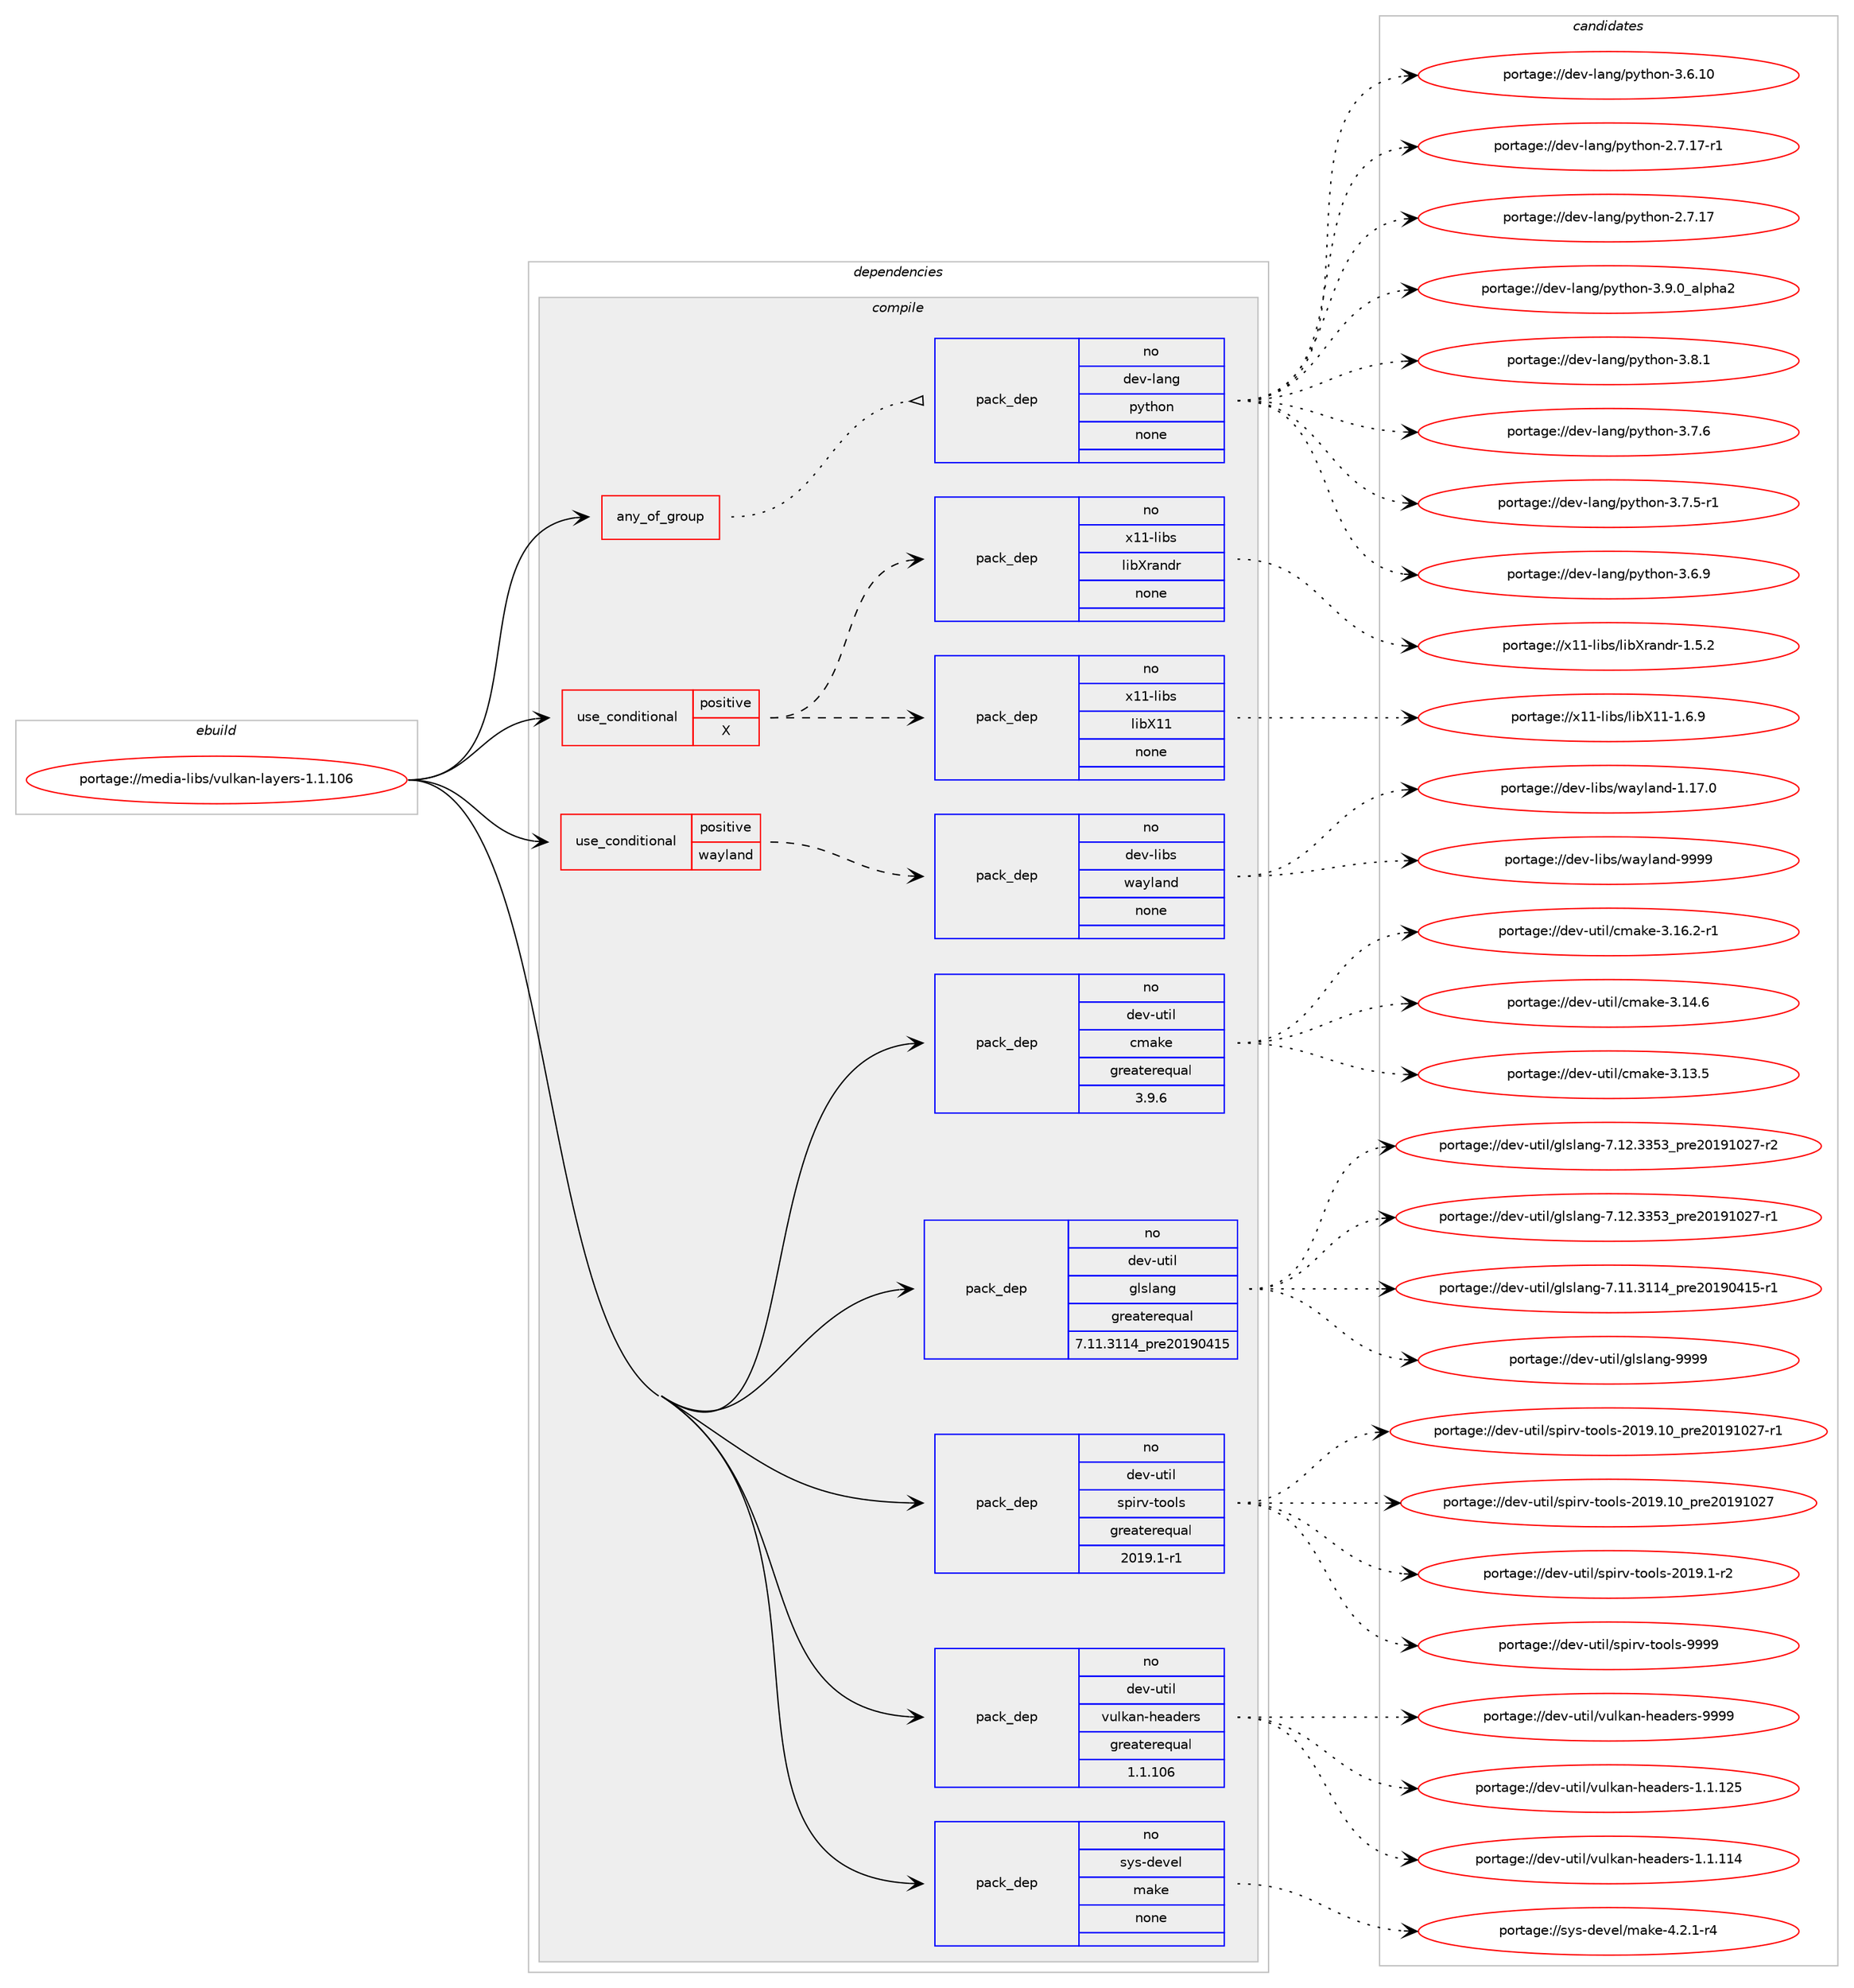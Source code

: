 digraph prolog {

# *************
# Graph options
# *************

newrank=true;
concentrate=true;
compound=true;
graph [rankdir=LR,fontname=Helvetica,fontsize=10,ranksep=1.5];#, ranksep=2.5, nodesep=0.2];
edge  [arrowhead=vee];
node  [fontname=Helvetica,fontsize=10];

# **********
# The ebuild
# **********

subgraph cluster_leftcol {
color=gray;
label=<<i>ebuild</i>>;
id [label="portage://media-libs/vulkan-layers-1.1.106", color=red, width=4, href="../media-libs/vulkan-layers-1.1.106.svg"];
}

# ****************
# The dependencies
# ****************

subgraph cluster_midcol {
color=gray;
label=<<i>dependencies</i>>;
subgraph cluster_compile {
fillcolor="#eeeeee";
style=filled;
label=<<i>compile</i>>;
subgraph any2909 {
dependency203899 [label=<<TABLE BORDER="0" CELLBORDER="1" CELLSPACING="0" CELLPADDING="4"><TR><TD CELLPADDING="10">any_of_group</TD></TR></TABLE>>, shape=none, color=red];subgraph pack154964 {
dependency203900 [label=<<TABLE BORDER="0" CELLBORDER="1" CELLSPACING="0" CELLPADDING="4" WIDTH="220"><TR><TD ROWSPAN="6" CELLPADDING="30">pack_dep</TD></TR><TR><TD WIDTH="110">no</TD></TR><TR><TD>dev-lang</TD></TR><TR><TD>python</TD></TR><TR><TD>none</TD></TR><TR><TD></TD></TR></TABLE>>, shape=none, color=blue];
}
dependency203899:e -> dependency203900:w [weight=20,style="dotted",arrowhead="oinv"];
}
id:e -> dependency203899:w [weight=20,style="solid",arrowhead="vee"];
subgraph cond45870 {
dependency203901 [label=<<TABLE BORDER="0" CELLBORDER="1" CELLSPACING="0" CELLPADDING="4"><TR><TD ROWSPAN="3" CELLPADDING="10">use_conditional</TD></TR><TR><TD>positive</TD></TR><TR><TD>X</TD></TR></TABLE>>, shape=none, color=red];
subgraph pack154965 {
dependency203902 [label=<<TABLE BORDER="0" CELLBORDER="1" CELLSPACING="0" CELLPADDING="4" WIDTH="220"><TR><TD ROWSPAN="6" CELLPADDING="30">pack_dep</TD></TR><TR><TD WIDTH="110">no</TD></TR><TR><TD>x11-libs</TD></TR><TR><TD>libX11</TD></TR><TR><TD>none</TD></TR><TR><TD></TD></TR></TABLE>>, shape=none, color=blue];
}
dependency203901:e -> dependency203902:w [weight=20,style="dashed",arrowhead="vee"];
subgraph pack154966 {
dependency203903 [label=<<TABLE BORDER="0" CELLBORDER="1" CELLSPACING="0" CELLPADDING="4" WIDTH="220"><TR><TD ROWSPAN="6" CELLPADDING="30">pack_dep</TD></TR><TR><TD WIDTH="110">no</TD></TR><TR><TD>x11-libs</TD></TR><TR><TD>libXrandr</TD></TR><TR><TD>none</TD></TR><TR><TD></TD></TR></TABLE>>, shape=none, color=blue];
}
dependency203901:e -> dependency203903:w [weight=20,style="dashed",arrowhead="vee"];
}
id:e -> dependency203901:w [weight=20,style="solid",arrowhead="vee"];
subgraph cond45871 {
dependency203904 [label=<<TABLE BORDER="0" CELLBORDER="1" CELLSPACING="0" CELLPADDING="4"><TR><TD ROWSPAN="3" CELLPADDING="10">use_conditional</TD></TR><TR><TD>positive</TD></TR><TR><TD>wayland</TD></TR></TABLE>>, shape=none, color=red];
subgraph pack154967 {
dependency203905 [label=<<TABLE BORDER="0" CELLBORDER="1" CELLSPACING="0" CELLPADDING="4" WIDTH="220"><TR><TD ROWSPAN="6" CELLPADDING="30">pack_dep</TD></TR><TR><TD WIDTH="110">no</TD></TR><TR><TD>dev-libs</TD></TR><TR><TD>wayland</TD></TR><TR><TD>none</TD></TR><TR><TD></TD></TR></TABLE>>, shape=none, color=blue];
}
dependency203904:e -> dependency203905:w [weight=20,style="dashed",arrowhead="vee"];
}
id:e -> dependency203904:w [weight=20,style="solid",arrowhead="vee"];
subgraph pack154968 {
dependency203906 [label=<<TABLE BORDER="0" CELLBORDER="1" CELLSPACING="0" CELLPADDING="4" WIDTH="220"><TR><TD ROWSPAN="6" CELLPADDING="30">pack_dep</TD></TR><TR><TD WIDTH="110">no</TD></TR><TR><TD>dev-util</TD></TR><TR><TD>cmake</TD></TR><TR><TD>greaterequal</TD></TR><TR><TD>3.9.6</TD></TR></TABLE>>, shape=none, color=blue];
}
id:e -> dependency203906:w [weight=20,style="solid",arrowhead="vee"];
subgraph pack154969 {
dependency203907 [label=<<TABLE BORDER="0" CELLBORDER="1" CELLSPACING="0" CELLPADDING="4" WIDTH="220"><TR><TD ROWSPAN="6" CELLPADDING="30">pack_dep</TD></TR><TR><TD WIDTH="110">no</TD></TR><TR><TD>dev-util</TD></TR><TR><TD>glslang</TD></TR><TR><TD>greaterequal</TD></TR><TR><TD>7.11.3114_pre20190415</TD></TR></TABLE>>, shape=none, color=blue];
}
id:e -> dependency203907:w [weight=20,style="solid",arrowhead="vee"];
subgraph pack154970 {
dependency203908 [label=<<TABLE BORDER="0" CELLBORDER="1" CELLSPACING="0" CELLPADDING="4" WIDTH="220"><TR><TD ROWSPAN="6" CELLPADDING="30">pack_dep</TD></TR><TR><TD WIDTH="110">no</TD></TR><TR><TD>dev-util</TD></TR><TR><TD>spirv-tools</TD></TR><TR><TD>greaterequal</TD></TR><TR><TD>2019.1-r1</TD></TR></TABLE>>, shape=none, color=blue];
}
id:e -> dependency203908:w [weight=20,style="solid",arrowhead="vee"];
subgraph pack154971 {
dependency203909 [label=<<TABLE BORDER="0" CELLBORDER="1" CELLSPACING="0" CELLPADDING="4" WIDTH="220"><TR><TD ROWSPAN="6" CELLPADDING="30">pack_dep</TD></TR><TR><TD WIDTH="110">no</TD></TR><TR><TD>dev-util</TD></TR><TR><TD>vulkan-headers</TD></TR><TR><TD>greaterequal</TD></TR><TR><TD>1.1.106</TD></TR></TABLE>>, shape=none, color=blue];
}
id:e -> dependency203909:w [weight=20,style="solid",arrowhead="vee"];
subgraph pack154972 {
dependency203910 [label=<<TABLE BORDER="0" CELLBORDER="1" CELLSPACING="0" CELLPADDING="4" WIDTH="220"><TR><TD ROWSPAN="6" CELLPADDING="30">pack_dep</TD></TR><TR><TD WIDTH="110">no</TD></TR><TR><TD>sys-devel</TD></TR><TR><TD>make</TD></TR><TR><TD>none</TD></TR><TR><TD></TD></TR></TABLE>>, shape=none, color=blue];
}
id:e -> dependency203910:w [weight=20,style="solid",arrowhead="vee"];
}
subgraph cluster_compileandrun {
fillcolor="#eeeeee";
style=filled;
label=<<i>compile and run</i>>;
}
subgraph cluster_run {
fillcolor="#eeeeee";
style=filled;
label=<<i>run</i>>;
}
}

# **************
# The candidates
# **************

subgraph cluster_choices {
rank=same;
color=gray;
label=<<i>candidates</i>>;

subgraph choice154964 {
color=black;
nodesep=1;
choice10010111845108971101034711212111610411111045514657464895971081121049750 [label="portage://dev-lang/python-3.9.0_alpha2", color=red, width=4,href="../dev-lang/python-3.9.0_alpha2.svg"];
choice100101118451089711010347112121116104111110455146564649 [label="portage://dev-lang/python-3.8.1", color=red, width=4,href="../dev-lang/python-3.8.1.svg"];
choice100101118451089711010347112121116104111110455146554654 [label="portage://dev-lang/python-3.7.6", color=red, width=4,href="../dev-lang/python-3.7.6.svg"];
choice1001011184510897110103471121211161041111104551465546534511449 [label="portage://dev-lang/python-3.7.5-r1", color=red, width=4,href="../dev-lang/python-3.7.5-r1.svg"];
choice100101118451089711010347112121116104111110455146544657 [label="portage://dev-lang/python-3.6.9", color=red, width=4,href="../dev-lang/python-3.6.9.svg"];
choice10010111845108971101034711212111610411111045514654464948 [label="portage://dev-lang/python-3.6.10", color=red, width=4,href="../dev-lang/python-3.6.10.svg"];
choice100101118451089711010347112121116104111110455046554649554511449 [label="portage://dev-lang/python-2.7.17-r1", color=red, width=4,href="../dev-lang/python-2.7.17-r1.svg"];
choice10010111845108971101034711212111610411111045504655464955 [label="portage://dev-lang/python-2.7.17", color=red, width=4,href="../dev-lang/python-2.7.17.svg"];
dependency203900:e -> choice10010111845108971101034711212111610411111045514657464895971081121049750:w [style=dotted,weight="100"];
dependency203900:e -> choice100101118451089711010347112121116104111110455146564649:w [style=dotted,weight="100"];
dependency203900:e -> choice100101118451089711010347112121116104111110455146554654:w [style=dotted,weight="100"];
dependency203900:e -> choice1001011184510897110103471121211161041111104551465546534511449:w [style=dotted,weight="100"];
dependency203900:e -> choice100101118451089711010347112121116104111110455146544657:w [style=dotted,weight="100"];
dependency203900:e -> choice10010111845108971101034711212111610411111045514654464948:w [style=dotted,weight="100"];
dependency203900:e -> choice100101118451089711010347112121116104111110455046554649554511449:w [style=dotted,weight="100"];
dependency203900:e -> choice10010111845108971101034711212111610411111045504655464955:w [style=dotted,weight="100"];
}
subgraph choice154965 {
color=black;
nodesep=1;
choice120494945108105981154710810598884949454946544657 [label="portage://x11-libs/libX11-1.6.9", color=red, width=4,href="../x11-libs/libX11-1.6.9.svg"];
dependency203902:e -> choice120494945108105981154710810598884949454946544657:w [style=dotted,weight="100"];
}
subgraph choice154966 {
color=black;
nodesep=1;
choice1204949451081059811547108105988811497110100114454946534650 [label="portage://x11-libs/libXrandr-1.5.2", color=red, width=4,href="../x11-libs/libXrandr-1.5.2.svg"];
dependency203903:e -> choice1204949451081059811547108105988811497110100114454946534650:w [style=dotted,weight="100"];
}
subgraph choice154967 {
color=black;
nodesep=1;
choice10010111845108105981154711997121108971101004557575757 [label="portage://dev-libs/wayland-9999", color=red, width=4,href="../dev-libs/wayland-9999.svg"];
choice100101118451081059811547119971211089711010045494649554648 [label="portage://dev-libs/wayland-1.17.0", color=red, width=4,href="../dev-libs/wayland-1.17.0.svg"];
dependency203905:e -> choice10010111845108105981154711997121108971101004557575757:w [style=dotted,weight="100"];
dependency203905:e -> choice100101118451081059811547119971211089711010045494649554648:w [style=dotted,weight="100"];
}
subgraph choice154968 {
color=black;
nodesep=1;
choice10010111845117116105108479910997107101455146495446504511449 [label="portage://dev-util/cmake-3.16.2-r1", color=red, width=4,href="../dev-util/cmake-3.16.2-r1.svg"];
choice1001011184511711610510847991099710710145514649524654 [label="portage://dev-util/cmake-3.14.6", color=red, width=4,href="../dev-util/cmake-3.14.6.svg"];
choice1001011184511711610510847991099710710145514649514653 [label="portage://dev-util/cmake-3.13.5", color=red, width=4,href="../dev-util/cmake-3.13.5.svg"];
dependency203906:e -> choice10010111845117116105108479910997107101455146495446504511449:w [style=dotted,weight="100"];
dependency203906:e -> choice1001011184511711610510847991099710710145514649524654:w [style=dotted,weight="100"];
dependency203906:e -> choice1001011184511711610510847991099710710145514649514653:w [style=dotted,weight="100"];
}
subgraph choice154969 {
color=black;
nodesep=1;
choice1001011184511711610510847103108115108971101034557575757 [label="portage://dev-util/glslang-9999", color=red, width=4,href="../dev-util/glslang-9999.svg"];
choice100101118451171161051084710310811510897110103455546495046515153519511211410150484957494850554511450 [label="portage://dev-util/glslang-7.12.3353_pre20191027-r2", color=red, width=4,href="../dev-util/glslang-7.12.3353_pre20191027-r2.svg"];
choice100101118451171161051084710310811510897110103455546495046515153519511211410150484957494850554511449 [label="portage://dev-util/glslang-7.12.3353_pre20191027-r1", color=red, width=4,href="../dev-util/glslang-7.12.3353_pre20191027-r1.svg"];
choice100101118451171161051084710310811510897110103455546494946514949529511211410150484957485249534511449 [label="portage://dev-util/glslang-7.11.3114_pre20190415-r1", color=red, width=4,href="../dev-util/glslang-7.11.3114_pre20190415-r1.svg"];
dependency203907:e -> choice1001011184511711610510847103108115108971101034557575757:w [style=dotted,weight="100"];
dependency203907:e -> choice100101118451171161051084710310811510897110103455546495046515153519511211410150484957494850554511450:w [style=dotted,weight="100"];
dependency203907:e -> choice100101118451171161051084710310811510897110103455546495046515153519511211410150484957494850554511449:w [style=dotted,weight="100"];
dependency203907:e -> choice100101118451171161051084710310811510897110103455546494946514949529511211410150484957485249534511449:w [style=dotted,weight="100"];
}
subgraph choice154970 {
color=black;
nodesep=1;
choice1001011184511711610510847115112105114118451161111111081154557575757 [label="portage://dev-util/spirv-tools-9999", color=red, width=4,href="../dev-util/spirv-tools-9999.svg"];
choice10010111845117116105108471151121051141184511611111110811545504849574649489511211410150484957494850554511449 [label="portage://dev-util/spirv-tools-2019.10_pre20191027-r1", color=red, width=4,href="../dev-util/spirv-tools-2019.10_pre20191027-r1.svg"];
choice1001011184511711610510847115112105114118451161111111081154550484957464948951121141015048495749485055 [label="portage://dev-util/spirv-tools-2019.10_pre20191027", color=red, width=4,href="../dev-util/spirv-tools-2019.10_pre20191027.svg"];
choice100101118451171161051084711511210511411845116111111108115455048495746494511450 [label="portage://dev-util/spirv-tools-2019.1-r2", color=red, width=4,href="../dev-util/spirv-tools-2019.1-r2.svg"];
dependency203908:e -> choice1001011184511711610510847115112105114118451161111111081154557575757:w [style=dotted,weight="100"];
dependency203908:e -> choice10010111845117116105108471151121051141184511611111110811545504849574649489511211410150484957494850554511449:w [style=dotted,weight="100"];
dependency203908:e -> choice1001011184511711610510847115112105114118451161111111081154550484957464948951121141015048495749485055:w [style=dotted,weight="100"];
dependency203908:e -> choice100101118451171161051084711511210511411845116111111108115455048495746494511450:w [style=dotted,weight="100"];
}
subgraph choice154971 {
color=black;
nodesep=1;
choice10010111845117116105108471181171081079711045104101971001011141154557575757 [label="portage://dev-util/vulkan-headers-9999", color=red, width=4,href="../dev-util/vulkan-headers-9999.svg"];
choice10010111845117116105108471181171081079711045104101971001011141154549464946495053 [label="portage://dev-util/vulkan-headers-1.1.125", color=red, width=4,href="../dev-util/vulkan-headers-1.1.125.svg"];
choice10010111845117116105108471181171081079711045104101971001011141154549464946494952 [label="portage://dev-util/vulkan-headers-1.1.114", color=red, width=4,href="../dev-util/vulkan-headers-1.1.114.svg"];
dependency203909:e -> choice10010111845117116105108471181171081079711045104101971001011141154557575757:w [style=dotted,weight="100"];
dependency203909:e -> choice10010111845117116105108471181171081079711045104101971001011141154549464946495053:w [style=dotted,weight="100"];
dependency203909:e -> choice10010111845117116105108471181171081079711045104101971001011141154549464946494952:w [style=dotted,weight="100"];
}
subgraph choice154972 {
color=black;
nodesep=1;
choice1151211154510010111810110847109971071014552465046494511452 [label="portage://sys-devel/make-4.2.1-r4", color=red, width=4,href="../sys-devel/make-4.2.1-r4.svg"];
dependency203910:e -> choice1151211154510010111810110847109971071014552465046494511452:w [style=dotted,weight="100"];
}
}

}
